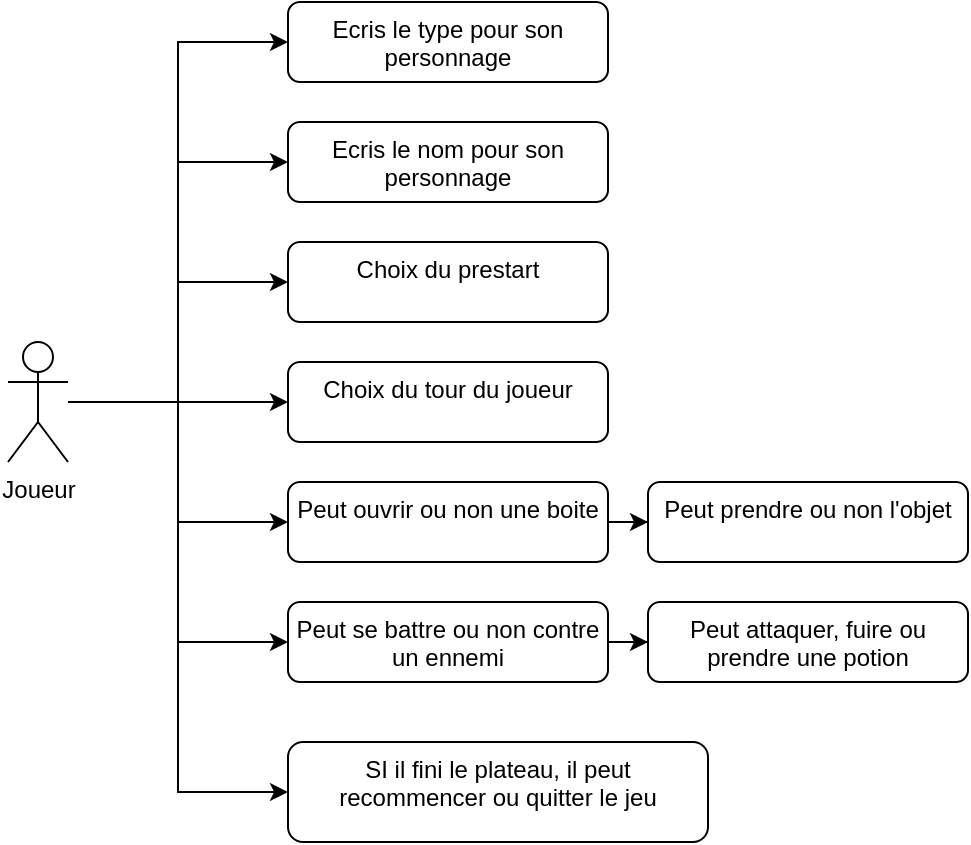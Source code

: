 <mxfile version="28.0.7">
  <diagram name="Page-1" id="iKQFmBMTvf0XDaMt1fFK">
    <mxGraphModel dx="3290" dy="1252" grid="1" gridSize="10" guides="1" tooltips="1" connect="1" arrows="1" fold="1" page="1" pageScale="1" pageWidth="200" pageHeight="200" background="none" math="0" shadow="0">
      <root>
        <mxCell id="0" />
        <mxCell id="1" parent="0" />
        <mxCell id="N33deokL0YmMEqiemaPr-22" style="edgeStyle=orthogonalEdgeStyle;rounded=0;orthogonalLoop=1;jettySize=auto;html=1;entryX=0;entryY=0.5;entryDx=0;entryDy=0;" edge="1" parent="1" source="N33deokL0YmMEqiemaPr-6" target="N33deokL0YmMEqiemaPr-11">
          <mxGeometry relative="1" as="geometry" />
        </mxCell>
        <mxCell id="N33deokL0YmMEqiemaPr-23" style="edgeStyle=orthogonalEdgeStyle;rounded=0;orthogonalLoop=1;jettySize=auto;html=1;entryX=0;entryY=0.5;entryDx=0;entryDy=0;" edge="1" parent="1" source="N33deokL0YmMEqiemaPr-6" target="N33deokL0YmMEqiemaPr-13">
          <mxGeometry relative="1" as="geometry" />
        </mxCell>
        <mxCell id="N33deokL0YmMEqiemaPr-24" style="edgeStyle=orthogonalEdgeStyle;rounded=0;orthogonalLoop=1;jettySize=auto;html=1;entryX=0;entryY=0.5;entryDx=0;entryDy=0;" edge="1" parent="1" source="N33deokL0YmMEqiemaPr-6" target="N33deokL0YmMEqiemaPr-14">
          <mxGeometry relative="1" as="geometry" />
        </mxCell>
        <mxCell id="N33deokL0YmMEqiemaPr-25" style="edgeStyle=orthogonalEdgeStyle;rounded=0;orthogonalLoop=1;jettySize=auto;html=1;entryX=0;entryY=0.5;entryDx=0;entryDy=0;" edge="1" parent="1" source="N33deokL0YmMEqiemaPr-6" target="N33deokL0YmMEqiemaPr-15">
          <mxGeometry relative="1" as="geometry" />
        </mxCell>
        <mxCell id="N33deokL0YmMEqiemaPr-26" style="edgeStyle=orthogonalEdgeStyle;rounded=0;orthogonalLoop=1;jettySize=auto;html=1;entryX=0;entryY=0.5;entryDx=0;entryDy=0;" edge="1" parent="1" source="N33deokL0YmMEqiemaPr-6" target="N33deokL0YmMEqiemaPr-16">
          <mxGeometry relative="1" as="geometry" />
        </mxCell>
        <mxCell id="N33deokL0YmMEqiemaPr-27" style="edgeStyle=orthogonalEdgeStyle;rounded=0;orthogonalLoop=1;jettySize=auto;html=1;entryX=0;entryY=0.5;entryDx=0;entryDy=0;" edge="1" parent="1" source="N33deokL0YmMEqiemaPr-6" target="N33deokL0YmMEqiemaPr-18">
          <mxGeometry relative="1" as="geometry" />
        </mxCell>
        <mxCell id="N33deokL0YmMEqiemaPr-28" style="edgeStyle=orthogonalEdgeStyle;rounded=0;orthogonalLoop=1;jettySize=auto;html=1;entryX=0;entryY=0.5;entryDx=0;entryDy=0;" edge="1" parent="1" source="N33deokL0YmMEqiemaPr-6" target="N33deokL0YmMEqiemaPr-20">
          <mxGeometry relative="1" as="geometry" />
        </mxCell>
        <mxCell id="N33deokL0YmMEqiemaPr-6" value="Joueur" style="shape=umlActor;verticalLabelPosition=bottom;verticalAlign=top;html=1;outlineConnect=0;" vertex="1" parent="1">
          <mxGeometry x="60" y="450" width="30" height="60" as="geometry" />
        </mxCell>
        <mxCell id="N33deokL0YmMEqiemaPr-11" value="Ecris le type pour son personnage" style="rounded=1;whiteSpace=wrap;html=1;verticalAlign=top;" vertex="1" parent="1">
          <mxGeometry x="200" y="280" width="160" height="40" as="geometry" />
        </mxCell>
        <mxCell id="N33deokL0YmMEqiemaPr-13" value="Ecris le nom pour son personnage" style="rounded=1;whiteSpace=wrap;html=1;verticalAlign=top;" vertex="1" parent="1">
          <mxGeometry x="200" y="340" width="160" height="40" as="geometry" />
        </mxCell>
        <mxCell id="N33deokL0YmMEqiemaPr-14" value="Choix du prestart" style="rounded=1;whiteSpace=wrap;html=1;verticalAlign=top;" vertex="1" parent="1">
          <mxGeometry x="200" y="400" width="160" height="40" as="geometry" />
        </mxCell>
        <mxCell id="N33deokL0YmMEqiemaPr-15" value="Choix du tour du joueur&lt;span style=&quot;color: rgba(0, 0, 0, 0); font-family: monospace; font-size: 0px; text-align: start; text-wrap-mode: nowrap;&quot;&gt;%3CmxGraphModel%3E%3Croot%3E%3CmxCell%20id%3D%220%22%2F%3E%3CmxCell%20id%3D%221%22%20parent%3D%220%22%2F%3E%3CmxCell%20id%3D%222%22%20value%3D%22Choix%20du%20prestart%22%20style%3D%22rounded%3D1%3BwhiteSpace%3Dwrap%3Bhtml%3D1%3BverticalAlign%3Dtop%3B%22%20vertex%3D%221%22%20parent%3D%221%22%3E%3CmxGeometry%20x%3D%22100%22%20y%3D%22140%22%20width%3D%22160%22%20height%3D%2240%22%20as%3D%22geometry%22%2F%3E%3C%2FmxCell%3E%3C%2Froot%3E%3C%2FmxGraphModel%3E&lt;/span&gt;" style="rounded=1;whiteSpace=wrap;html=1;verticalAlign=top;" vertex="1" parent="1">
          <mxGeometry x="200" y="460" width="160" height="40" as="geometry" />
        </mxCell>
        <mxCell id="N33deokL0YmMEqiemaPr-29" style="edgeStyle=orthogonalEdgeStyle;rounded=0;orthogonalLoop=1;jettySize=auto;html=1;entryX=0;entryY=0.5;entryDx=0;entryDy=0;" edge="1" parent="1" source="N33deokL0YmMEqiemaPr-16" target="N33deokL0YmMEqiemaPr-17">
          <mxGeometry relative="1" as="geometry" />
        </mxCell>
        <mxCell id="N33deokL0YmMEqiemaPr-16" value="Peut ouvrir ou non une boite" style="rounded=1;whiteSpace=wrap;html=1;verticalAlign=top;" vertex="1" parent="1">
          <mxGeometry x="200" y="520" width="160" height="40" as="geometry" />
        </mxCell>
        <mxCell id="N33deokL0YmMEqiemaPr-17" value="Peut prendre ou non l&#39;objet" style="rounded=1;whiteSpace=wrap;html=1;verticalAlign=top;" vertex="1" parent="1">
          <mxGeometry x="380" y="520" width="160" height="40" as="geometry" />
        </mxCell>
        <mxCell id="N33deokL0YmMEqiemaPr-30" style="edgeStyle=orthogonalEdgeStyle;rounded=0;orthogonalLoop=1;jettySize=auto;html=1;entryX=0;entryY=0.5;entryDx=0;entryDy=0;" edge="1" parent="1" source="N33deokL0YmMEqiemaPr-18" target="N33deokL0YmMEqiemaPr-19">
          <mxGeometry relative="1" as="geometry" />
        </mxCell>
        <mxCell id="N33deokL0YmMEqiemaPr-18" value="Peut se battre ou non contre un ennemi" style="rounded=1;whiteSpace=wrap;html=1;verticalAlign=top;" vertex="1" parent="1">
          <mxGeometry x="200" y="580" width="160" height="40" as="geometry" />
        </mxCell>
        <mxCell id="N33deokL0YmMEqiemaPr-19" value="Peut attaquer, fuire ou prendre une potion" style="rounded=1;whiteSpace=wrap;html=1;verticalAlign=top;" vertex="1" parent="1">
          <mxGeometry x="380" y="580" width="160" height="40" as="geometry" />
        </mxCell>
        <mxCell id="N33deokL0YmMEqiemaPr-20" value="SI il fini le plateau, il peut recommencer ou quitter le jeu" style="rounded=1;whiteSpace=wrap;html=1;verticalAlign=top;" vertex="1" parent="1">
          <mxGeometry x="200" y="650" width="210" height="50" as="geometry" />
        </mxCell>
      </root>
    </mxGraphModel>
  </diagram>
</mxfile>
